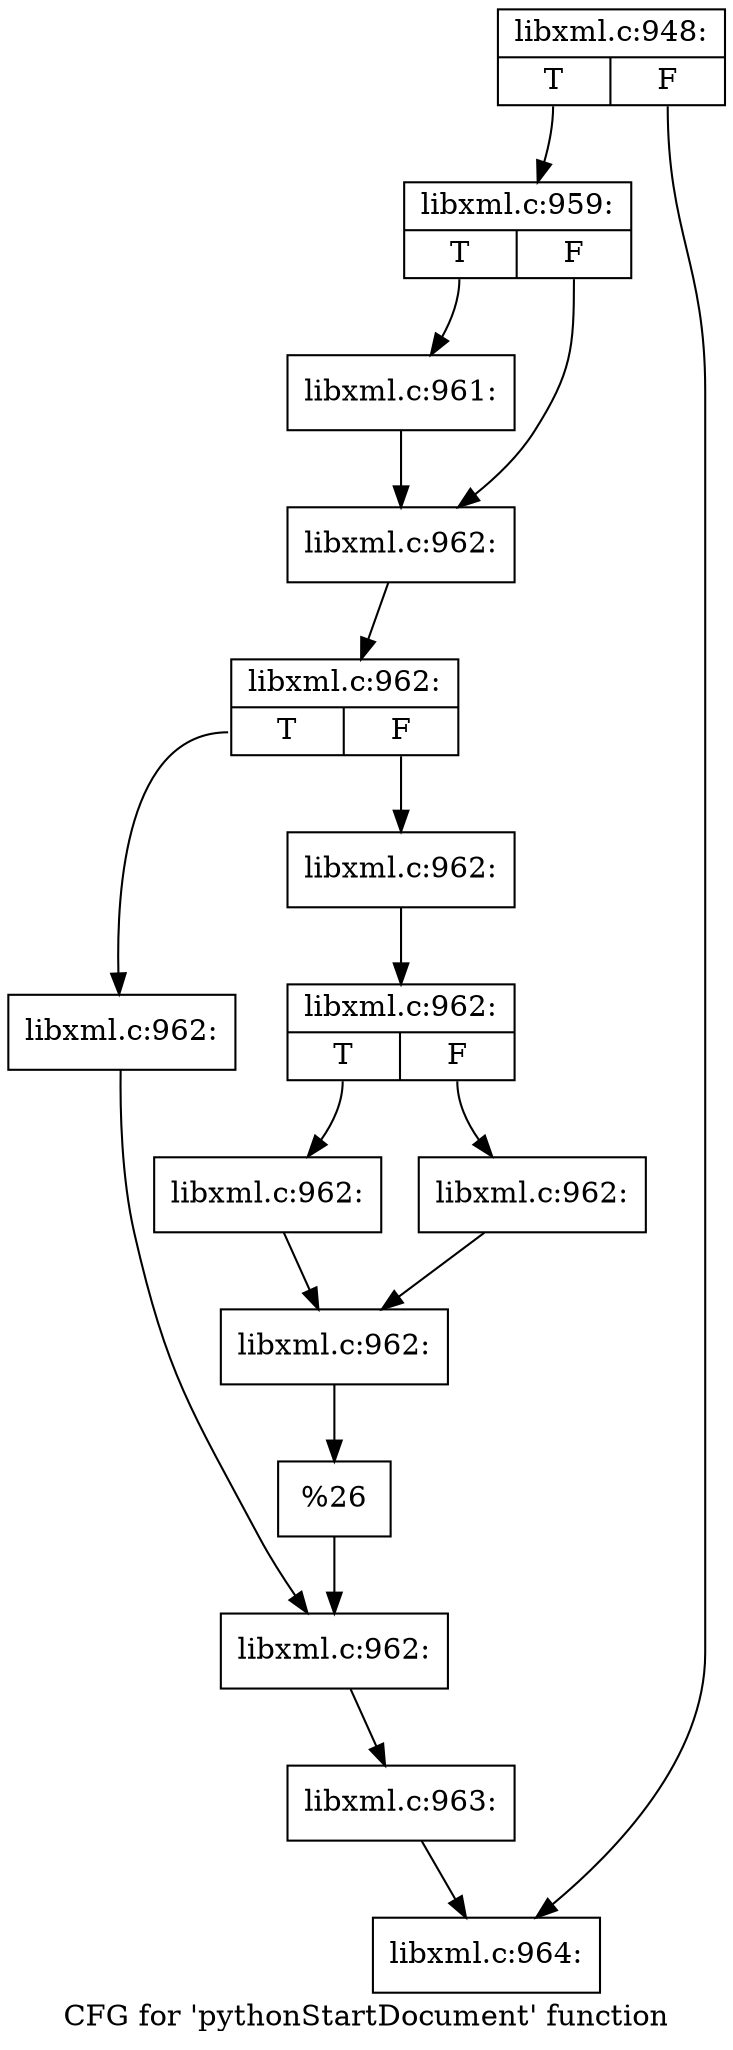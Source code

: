 digraph "CFG for 'pythonStartDocument' function" {
	label="CFG for 'pythonStartDocument' function";

	Node0x545c370 [shape=record,label="{libxml.c:948:|{<s0>T|<s1>F}}"];
	Node0x545c370:s0 -> Node0x545f300;
	Node0x545c370:s1 -> Node0x545f350;
	Node0x545f300 [shape=record,label="{libxml.c:959:|{<s0>T|<s1>F}}"];
	Node0x545f300:s0 -> Node0x545fbe0;
	Node0x545f300:s1 -> Node0x545fc30;
	Node0x545fbe0 [shape=record,label="{libxml.c:961:}"];
	Node0x545fbe0 -> Node0x545fc30;
	Node0x545fc30 [shape=record,label="{libxml.c:962:}"];
	Node0x545fc30 -> Node0x5460060;
	Node0x5460060 [shape=record,label="{libxml.c:962:|{<s0>T|<s1>F}}"];
	Node0x5460060:s0 -> Node0x5460300;
	Node0x5460060:s1 -> Node0x54603a0;
	Node0x5460300 [shape=record,label="{libxml.c:962:}"];
	Node0x5460300 -> Node0x5460350;
	Node0x54603a0 [shape=record,label="{libxml.c:962:}"];
	Node0x54603a0 -> Node0x5460640;
	Node0x5460640 [shape=record,label="{libxml.c:962:|{<s0>T|<s1>F}}"];
	Node0x5460640:s0 -> Node0x5460830;
	Node0x5460640:s1 -> Node0x54608d0;
	Node0x5460830 [shape=record,label="{libxml.c:962:}"];
	Node0x5460830 -> Node0x5460880;
	Node0x54608d0 [shape=record,label="{libxml.c:962:}"];
	Node0x54608d0 -> Node0x5460880;
	Node0x5460880 [shape=record,label="{libxml.c:962:}"];
	Node0x5460880 -> Node0x54605a0;
	Node0x54605a0 [shape=record,label="{%26}"];
	Node0x54605a0 -> Node0x5460350;
	Node0x5460350 [shape=record,label="{libxml.c:962:}"];
	Node0x5460350 -> Node0x545ffc0;
	Node0x545ffc0 [shape=record,label="{libxml.c:963:}"];
	Node0x545ffc0 -> Node0x545f350;
	Node0x545f350 [shape=record,label="{libxml.c:964:}"];
}
